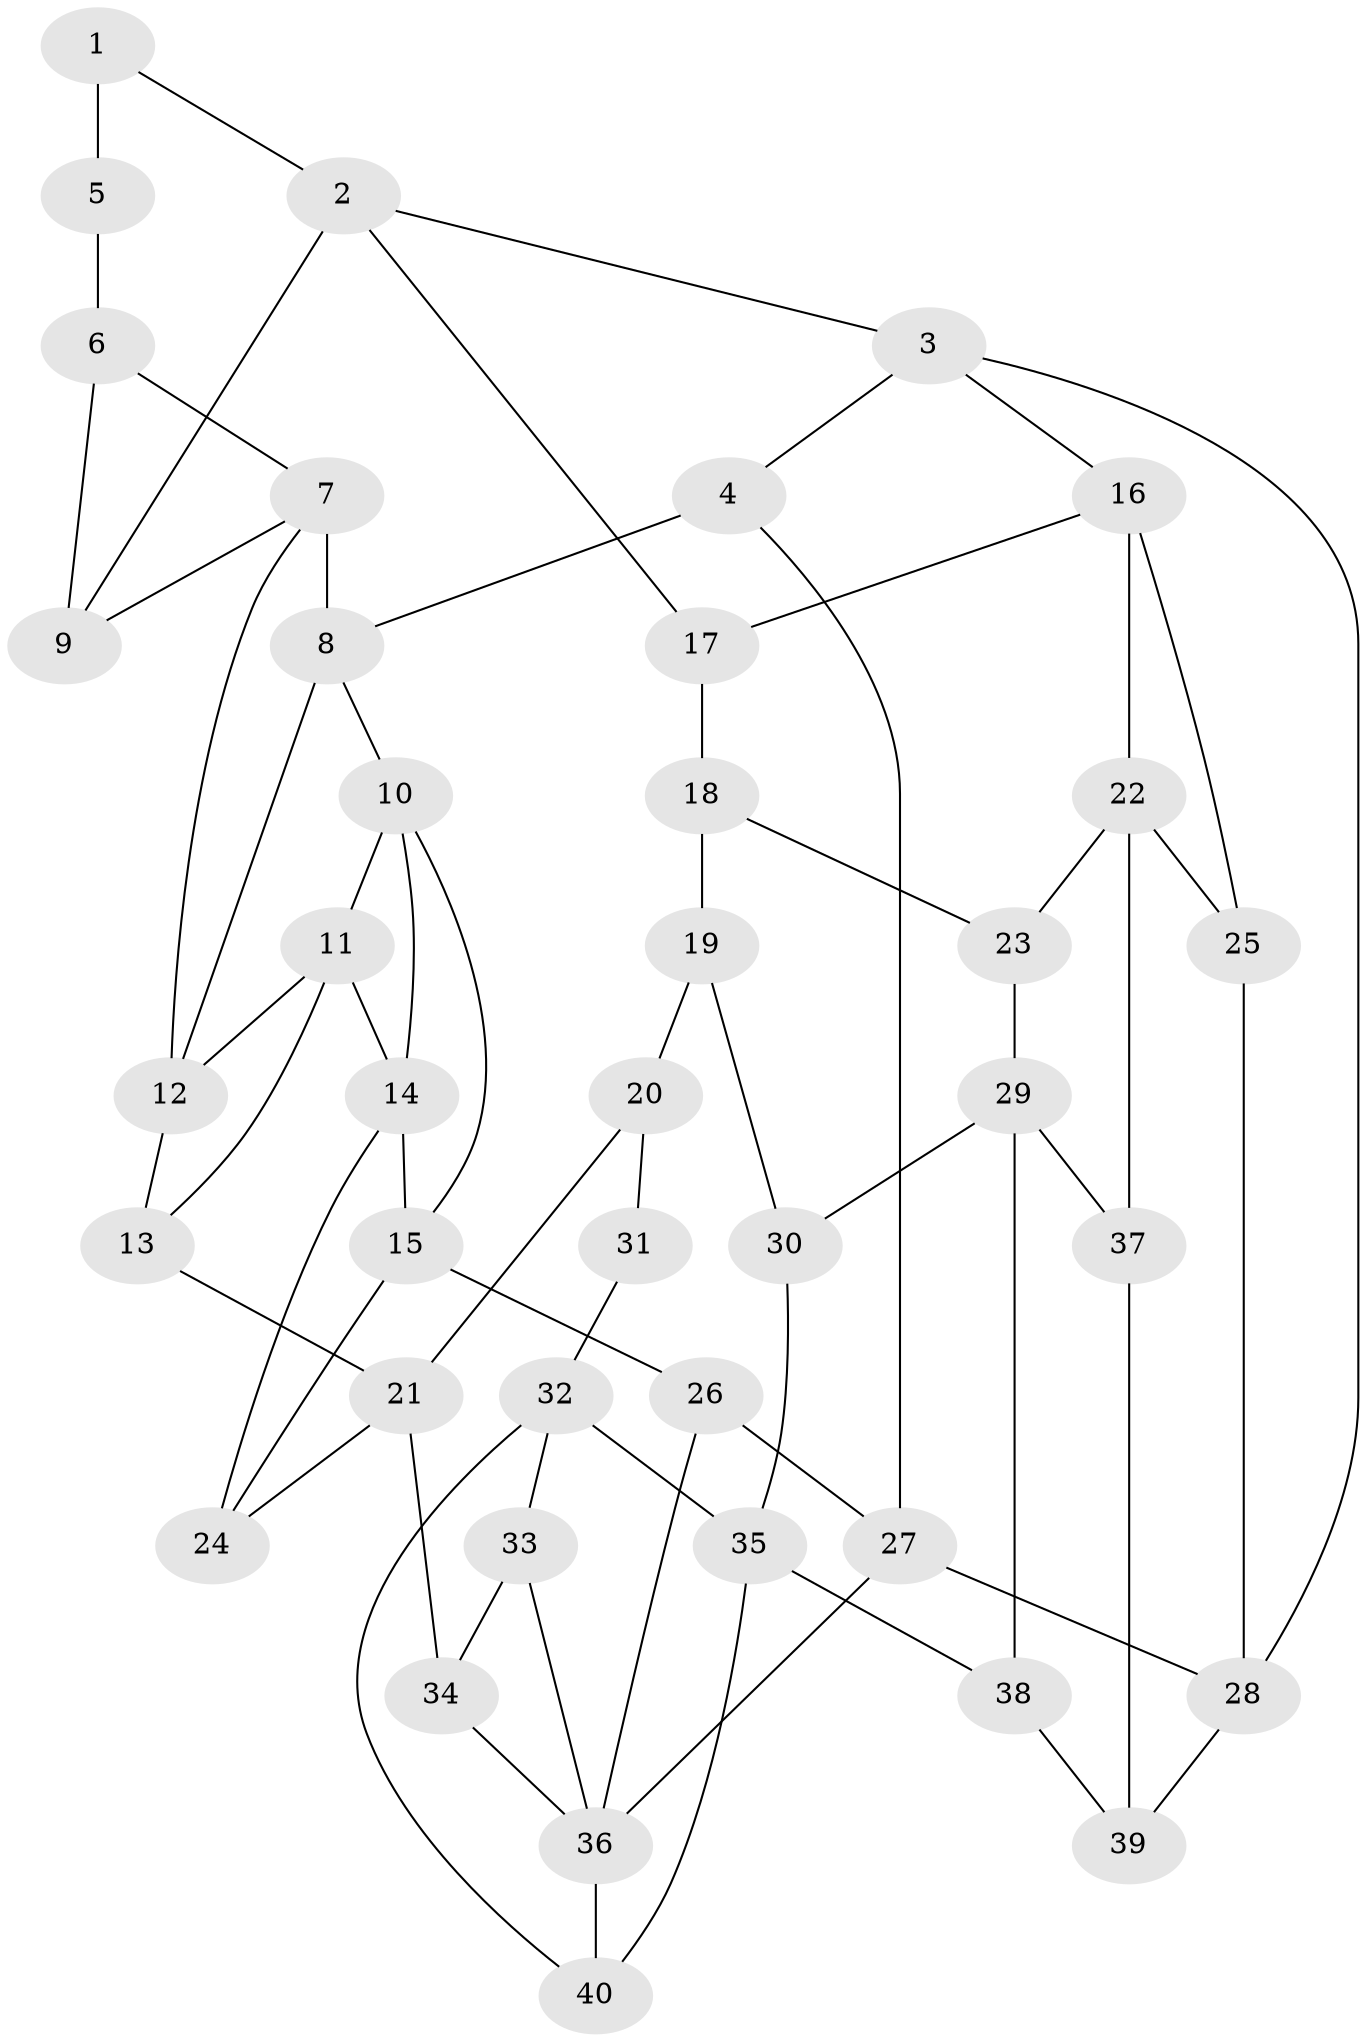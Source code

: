 // original degree distribution, {3: 0.030612244897959183, 5: 0.3979591836734694, 6: 0.2857142857142857, 4: 0.2857142857142857}
// Generated by graph-tools (version 1.1) at 2025/54/03/04/25 22:54:31]
// undirected, 40 vertices, 68 edges
graph export_dot {
  node [color=gray90,style=filled];
  1;
  2;
  3;
  4;
  5;
  6;
  7;
  8;
  9;
  10;
  11;
  12;
  13;
  14;
  15;
  16;
  17;
  18;
  19;
  20;
  21;
  22;
  23;
  24;
  25;
  26;
  27;
  28;
  29;
  30;
  31;
  32;
  33;
  34;
  35;
  36;
  37;
  38;
  39;
  40;
  1 -- 2 [weight=1.0];
  1 -- 5 [weight=2.0];
  2 -- 3 [weight=1.0];
  2 -- 9 [weight=1.0];
  2 -- 17 [weight=1.0];
  3 -- 4 [weight=1.0];
  3 -- 16 [weight=1.0];
  3 -- 28 [weight=1.0];
  4 -- 8 [weight=2.0];
  4 -- 27 [weight=1.0];
  5 -- 6 [weight=4.0];
  6 -- 7 [weight=1.0];
  6 -- 9 [weight=1.0];
  7 -- 8 [weight=2.0];
  7 -- 9 [weight=1.0];
  7 -- 12 [weight=1.0];
  8 -- 10 [weight=1.0];
  8 -- 12 [weight=1.0];
  10 -- 11 [weight=1.0];
  10 -- 14 [weight=1.0];
  10 -- 15 [weight=1.0];
  11 -- 12 [weight=1.0];
  11 -- 13 [weight=1.0];
  11 -- 14 [weight=2.0];
  12 -- 13 [weight=1.0];
  13 -- 21 [weight=1.0];
  14 -- 15 [weight=2.0];
  14 -- 24 [weight=1.0];
  15 -- 24 [weight=1.0];
  15 -- 26 [weight=2.0];
  16 -- 17 [weight=1.0];
  16 -- 22 [weight=1.0];
  16 -- 25 [weight=2.0];
  17 -- 18 [weight=1.0];
  18 -- 19 [weight=2.0];
  18 -- 23 [weight=1.0];
  19 -- 20 [weight=2.0];
  19 -- 30 [weight=1.0];
  20 -- 21 [weight=2.0];
  20 -- 31 [weight=2.0];
  21 -- 24 [weight=1.0];
  21 -- 34 [weight=1.0];
  22 -- 23 [weight=2.0];
  22 -- 25 [weight=1.0];
  22 -- 37 [weight=2.0];
  23 -- 29 [weight=1.0];
  25 -- 28 [weight=1.0];
  26 -- 27 [weight=1.0];
  26 -- 36 [weight=1.0];
  27 -- 28 [weight=1.0];
  27 -- 36 [weight=1.0];
  28 -- 39 [weight=2.0];
  29 -- 30 [weight=1.0];
  29 -- 37 [weight=1.0];
  29 -- 38 [weight=2.0];
  30 -- 35 [weight=1.0];
  31 -- 32 [weight=2.0];
  32 -- 33 [weight=2.0];
  32 -- 35 [weight=1.0];
  32 -- 40 [weight=1.0];
  33 -- 34 [weight=1.0];
  33 -- 36 [weight=1.0];
  34 -- 36 [weight=1.0];
  35 -- 38 [weight=2.0];
  35 -- 40 [weight=1.0];
  36 -- 40 [weight=2.0];
  37 -- 39 [weight=1.0];
  38 -- 39 [weight=2.0];
}
